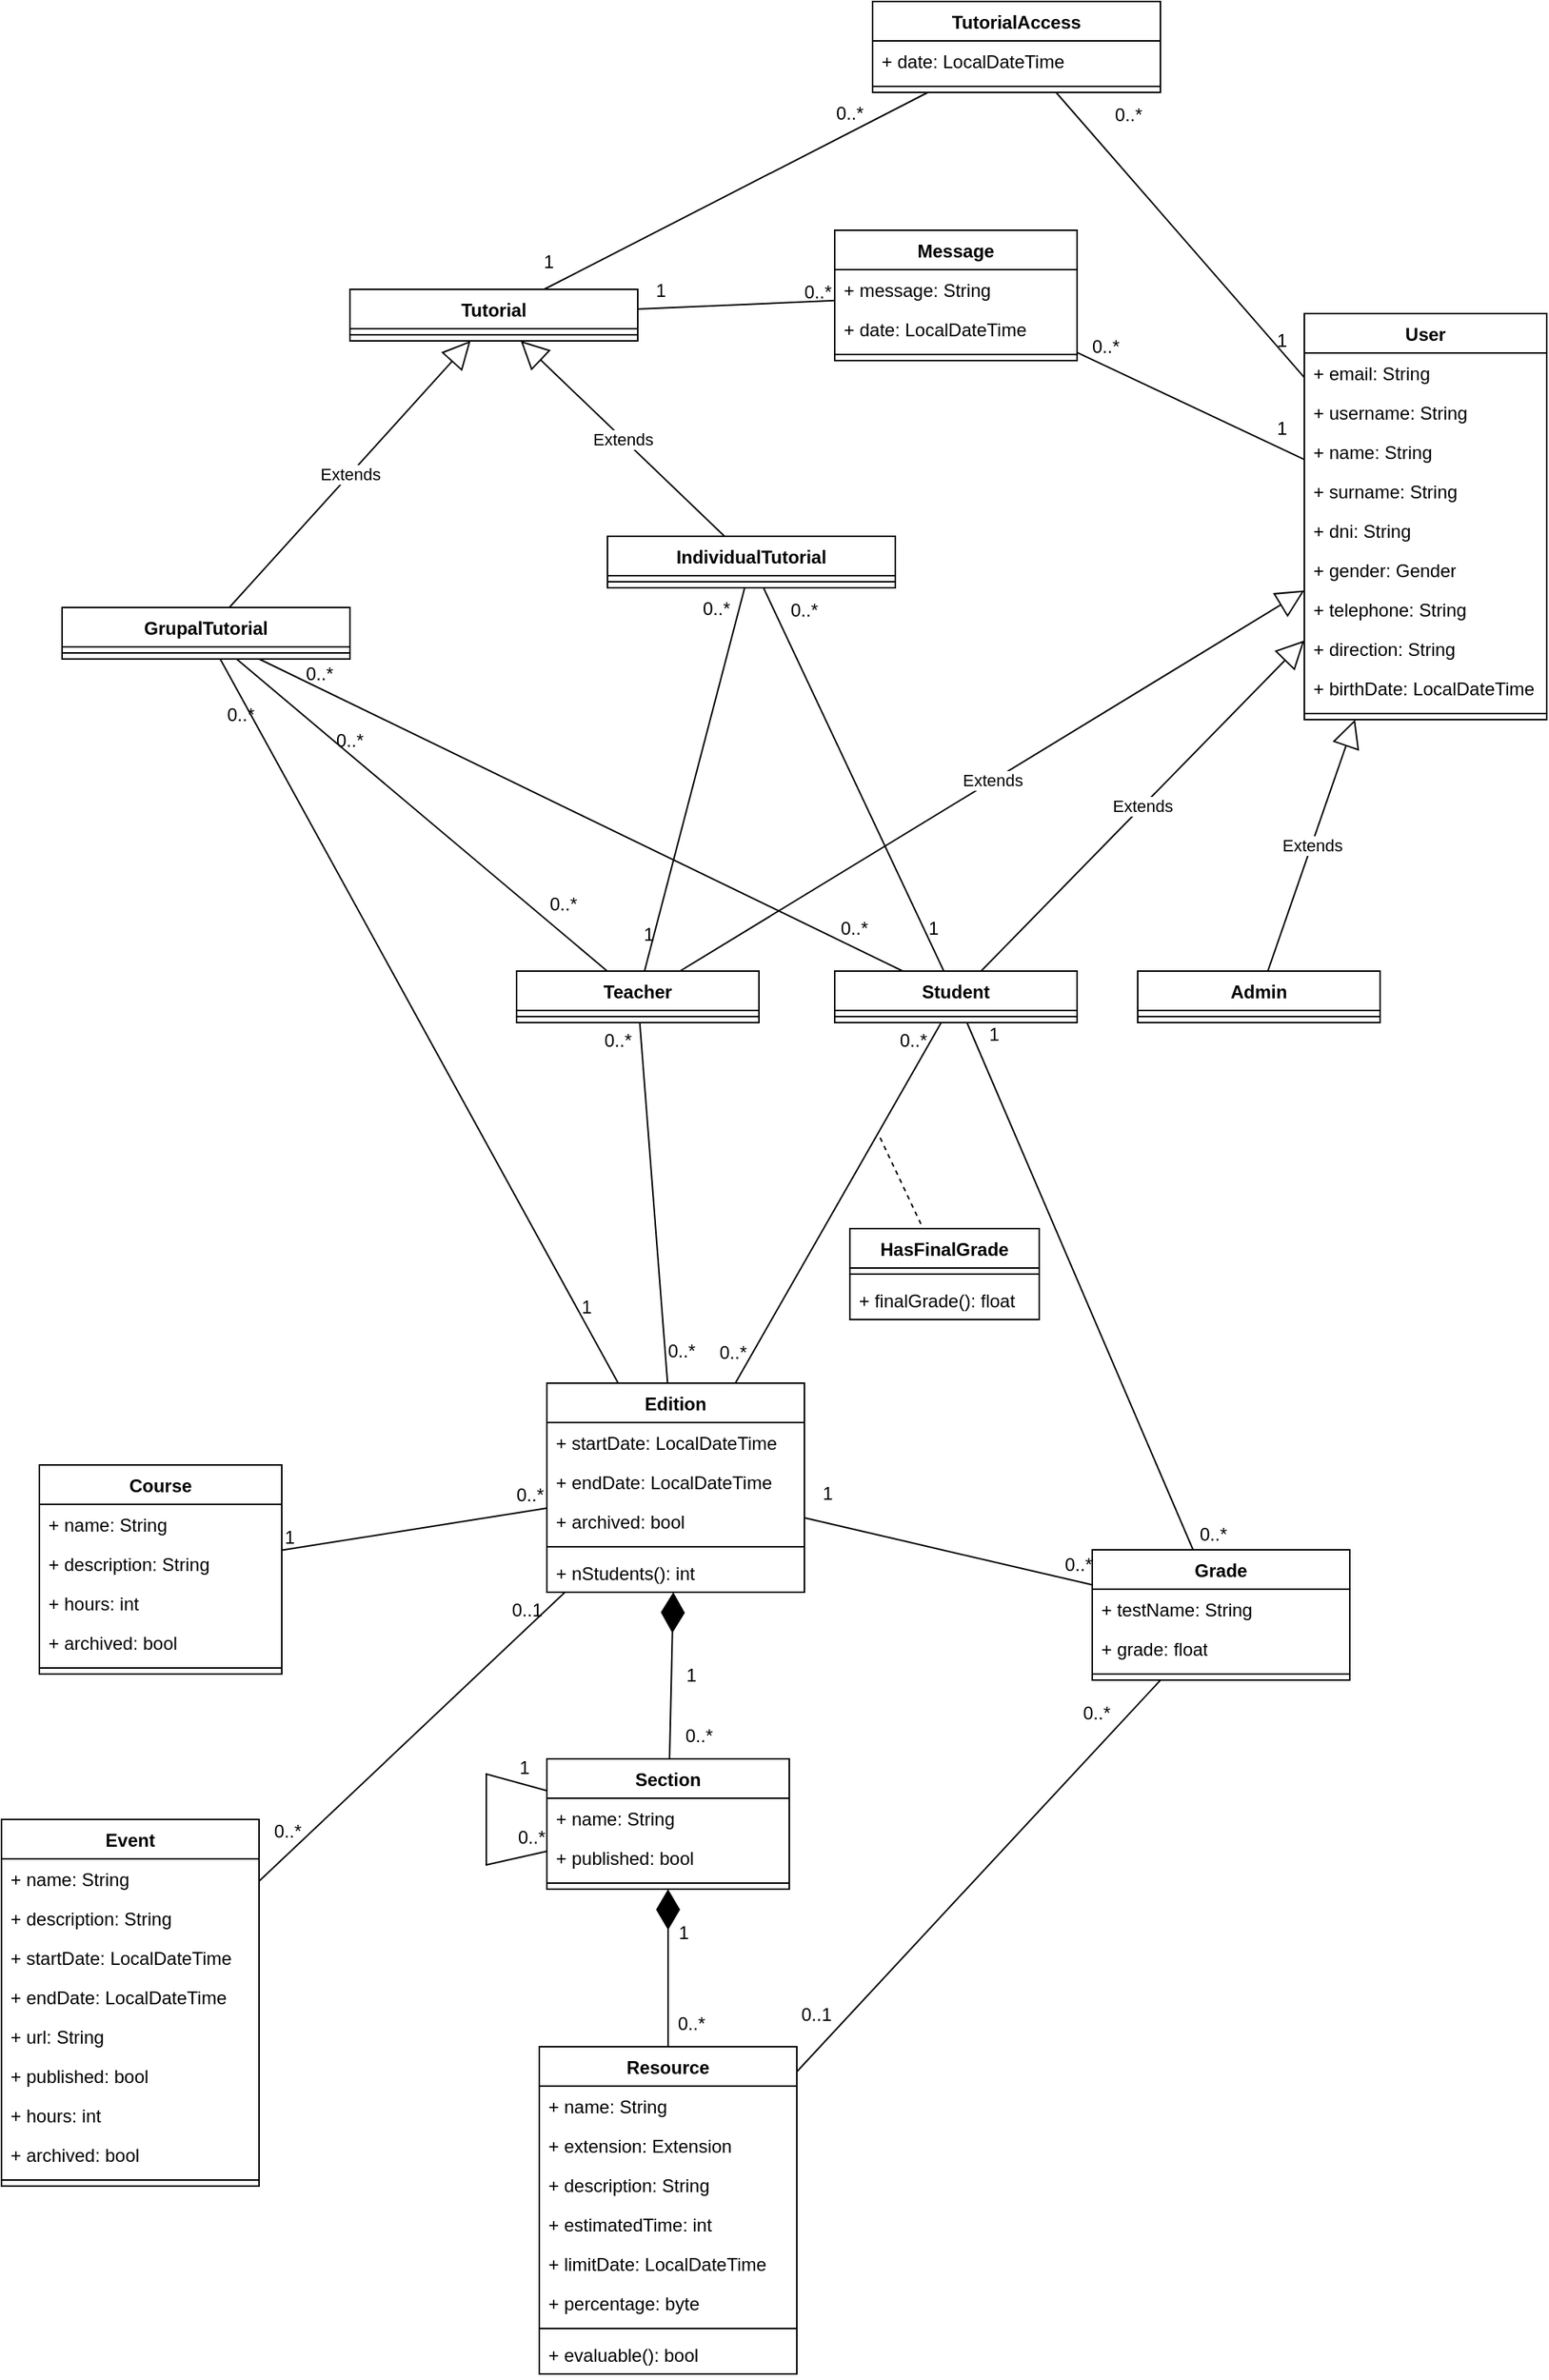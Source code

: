 <mxfile version="22.1.22" type="embed">
  <diagram name="Page-1" id="saGQkFF354tpIslPzNc2">
    <mxGraphModel dx="1318" dy="1937" grid="1" gridSize="10" guides="1" tooltips="1" connect="1" arrows="1" fold="1" page="1" pageScale="1" pageWidth="850" pageHeight="1100" math="0" shadow="0">
      <root>
        <mxCell id="0" />
        <mxCell id="1" parent="0" />
        <mxCell id="ifuM4C0vmr6asOCNEHFr-5" value="Teacher" style="swimlane;fontStyle=1;align=center;verticalAlign=top;childLayout=stackLayout;horizontal=1;startSize=26;horizontalStack=0;resizeParent=1;resizeParentMax=0;resizeLast=0;collapsible=1;marginBottom=0;whiteSpace=wrap;html=1;" parent="1" vertex="1">
          <mxGeometry x="580" y="170" width="160" height="34" as="geometry" />
        </mxCell>
        <mxCell id="ifuM4C0vmr6asOCNEHFr-7" value="" style="line;strokeWidth=1;fillColor=none;align=left;verticalAlign=middle;spacingTop=-1;spacingLeft=3;spacingRight=3;rotatable=0;labelPosition=right;points=[];portConstraint=eastwest;strokeColor=inherit;" parent="ifuM4C0vmr6asOCNEHFr-5" vertex="1">
          <mxGeometry y="26" width="160" height="8" as="geometry" />
        </mxCell>
        <mxCell id="ifuM4C0vmr6asOCNEHFr-8" value="Student" style="swimlane;fontStyle=1;align=center;verticalAlign=top;childLayout=stackLayout;horizontal=1;startSize=26;horizontalStack=0;resizeParent=1;resizeParentMax=0;resizeLast=0;collapsible=1;marginBottom=0;whiteSpace=wrap;html=1;" parent="1" vertex="1">
          <mxGeometry x="790" y="170" width="160" height="34" as="geometry" />
        </mxCell>
        <mxCell id="ifuM4C0vmr6asOCNEHFr-10" value="" style="line;strokeWidth=1;fillColor=none;align=left;verticalAlign=middle;spacingTop=-1;spacingLeft=3;spacingRight=3;rotatable=0;labelPosition=right;points=[];portConstraint=eastwest;strokeColor=inherit;" parent="ifuM4C0vmr6asOCNEHFr-8" vertex="1">
          <mxGeometry y="26" width="160" height="8" as="geometry" />
        </mxCell>
        <mxCell id="ifuM4C0vmr6asOCNEHFr-11" value="Course" style="swimlane;fontStyle=1;align=center;verticalAlign=top;childLayout=stackLayout;horizontal=1;startSize=26;horizontalStack=0;resizeParent=1;resizeParentMax=0;resizeLast=0;collapsible=1;marginBottom=0;whiteSpace=wrap;html=1;" parent="1" vertex="1">
          <mxGeometry x="265" y="496" width="160" height="138" as="geometry" />
        </mxCell>
        <mxCell id="ifuM4C0vmr6asOCNEHFr-12" value="+ name: String" style="text;strokeColor=none;fillColor=none;align=left;verticalAlign=top;spacingLeft=4;spacingRight=4;overflow=hidden;rotatable=0;points=[[0,0.5],[1,0.5]];portConstraint=eastwest;whiteSpace=wrap;html=1;" parent="ifuM4C0vmr6asOCNEHFr-11" vertex="1">
          <mxGeometry y="26" width="160" height="26" as="geometry" />
        </mxCell>
        <mxCell id="ifuM4C0vmr6asOCNEHFr-15" value="+ description: String" style="text;strokeColor=none;fillColor=none;align=left;verticalAlign=top;spacingLeft=4;spacingRight=4;overflow=hidden;rotatable=0;points=[[0,0.5],[1,0.5]];portConstraint=eastwest;whiteSpace=wrap;html=1;" parent="ifuM4C0vmr6asOCNEHFr-11" vertex="1">
          <mxGeometry y="52" width="160" height="26" as="geometry" />
        </mxCell>
        <mxCell id="ifuM4C0vmr6asOCNEHFr-18" value="+ hours: int" style="text;strokeColor=none;fillColor=none;align=left;verticalAlign=top;spacingLeft=4;spacingRight=4;overflow=hidden;rotatable=0;points=[[0,0.5],[1,0.5]];portConstraint=eastwest;whiteSpace=wrap;html=1;" parent="ifuM4C0vmr6asOCNEHFr-11" vertex="1">
          <mxGeometry y="78" width="160" height="26" as="geometry" />
        </mxCell>
        <mxCell id="ifuM4C0vmr6asOCNEHFr-19" value="+ archived: bool" style="text;strokeColor=none;fillColor=none;align=left;verticalAlign=top;spacingLeft=4;spacingRight=4;overflow=hidden;rotatable=0;points=[[0,0.5],[1,0.5]];portConstraint=eastwest;whiteSpace=wrap;html=1;" parent="ifuM4C0vmr6asOCNEHFr-11" vertex="1">
          <mxGeometry y="104" width="160" height="26" as="geometry" />
        </mxCell>
        <mxCell id="ifuM4C0vmr6asOCNEHFr-13" value="" style="line;strokeWidth=1;fillColor=none;align=left;verticalAlign=middle;spacingTop=-1;spacingLeft=3;spacingRight=3;rotatable=0;labelPosition=right;points=[];portConstraint=eastwest;strokeColor=inherit;" parent="ifuM4C0vmr6asOCNEHFr-11" vertex="1">
          <mxGeometry y="130" width="160" height="8" as="geometry" />
        </mxCell>
        <mxCell id="ifuM4C0vmr6asOCNEHFr-20" value="Edition" style="swimlane;fontStyle=1;align=center;verticalAlign=top;childLayout=stackLayout;horizontal=1;startSize=26;horizontalStack=0;resizeParent=1;resizeParentMax=0;resizeLast=0;collapsible=1;marginBottom=0;whiteSpace=wrap;html=1;" parent="1" vertex="1">
          <mxGeometry x="600" y="442" width="170" height="138" as="geometry" />
        </mxCell>
        <mxCell id="ifuM4C0vmr6asOCNEHFr-27" value="+ startDate: LocalDateTime" style="text;strokeColor=none;fillColor=none;align=left;verticalAlign=top;spacingLeft=4;spacingRight=4;overflow=hidden;rotatable=0;points=[[0,0.5],[1,0.5]];portConstraint=eastwest;whiteSpace=wrap;html=1;" parent="ifuM4C0vmr6asOCNEHFr-20" vertex="1">
          <mxGeometry y="26" width="170" height="26" as="geometry" />
        </mxCell>
        <mxCell id="ifuM4C0vmr6asOCNEHFr-28" value="+ endDate: LocalDateTime" style="text;strokeColor=none;fillColor=none;align=left;verticalAlign=top;spacingLeft=4;spacingRight=4;overflow=hidden;rotatable=0;points=[[0,0.5],[1,0.5]];portConstraint=eastwest;whiteSpace=wrap;html=1;" parent="ifuM4C0vmr6asOCNEHFr-20" vertex="1">
          <mxGeometry y="52" width="170" height="26" as="geometry" />
        </mxCell>
        <mxCell id="0vS6mUzBxVpkuesRZRcV-9" value="+ archived: bool" style="text;strokeColor=none;fillColor=none;align=left;verticalAlign=top;spacingLeft=4;spacingRight=4;overflow=hidden;rotatable=0;points=[[0,0.5],[1,0.5]];portConstraint=eastwest;whiteSpace=wrap;html=1;" parent="ifuM4C0vmr6asOCNEHFr-20" vertex="1">
          <mxGeometry y="78" width="170" height="26" as="geometry" />
        </mxCell>
        <mxCell id="ifuM4C0vmr6asOCNEHFr-26" value="" style="line;strokeWidth=1;fillColor=none;align=left;verticalAlign=middle;spacingTop=-1;spacingLeft=3;spacingRight=3;rotatable=0;labelPosition=right;points=[];portConstraint=eastwest;strokeColor=inherit;" parent="ifuM4C0vmr6asOCNEHFr-20" vertex="1">
          <mxGeometry y="104" width="170" height="8" as="geometry" />
        </mxCell>
        <mxCell id="0vS6mUzBxVpkuesRZRcV-7" value="+ nStudents(): int" style="text;strokeColor=none;fillColor=none;align=left;verticalAlign=top;spacingLeft=4;spacingRight=4;overflow=hidden;rotatable=0;points=[[0,0.5],[1,0.5]];portConstraint=eastwest;whiteSpace=wrap;html=1;" parent="ifuM4C0vmr6asOCNEHFr-20" vertex="1">
          <mxGeometry y="112" width="170" height="26" as="geometry" />
        </mxCell>
        <mxCell id="m8KKU55s9j08dm2d7Ejh-23" value="" style="endArrow=none;html=1;rounded=0;" parent="1" source="ifuM4C0vmr6asOCNEHFr-5" target="ifuM4C0vmr6asOCNEHFr-20" edge="1">
          <mxGeometry relative="1" as="geometry">
            <mxPoint x="620" y="320" as="sourcePoint" />
            <mxPoint x="780" y="320" as="targetPoint" />
          </mxGeometry>
        </mxCell>
        <mxCell id="m8KKU55s9j08dm2d7Ejh-24" value="0..*" style="resizable=0;html=1;whiteSpace=wrap;align=left;verticalAlign=bottom;" parent="m8KKU55s9j08dm2d7Ejh-23" connectable="0" vertex="1">
          <mxGeometry x="-1" relative="1" as="geometry">
            <mxPoint x="-25" y="20" as="offset" />
          </mxGeometry>
        </mxCell>
        <mxCell id="m8KKU55s9j08dm2d7Ejh-25" value="0..*" style="resizable=0;html=1;whiteSpace=wrap;align=right;verticalAlign=bottom;" parent="m8KKU55s9j08dm2d7Ejh-23" connectable="0" vertex="1">
          <mxGeometry x="1" relative="1" as="geometry">
            <mxPoint x="20" y="-12" as="offset" />
          </mxGeometry>
        </mxCell>
        <mxCell id="ifuM4C0vmr6asOCNEHFr-44" value="" style="endArrow=none;html=1;rounded=0;" parent="1" source="ifuM4C0vmr6asOCNEHFr-20" target="ifuM4C0vmr6asOCNEHFr-8" edge="1">
          <mxGeometry relative="1" as="geometry">
            <mxPoint x="695" y="270" as="sourcePoint" />
            <mxPoint x="695" y="478" as="targetPoint" />
          </mxGeometry>
        </mxCell>
        <mxCell id="ifuM4C0vmr6asOCNEHFr-45" value="0..*" style="resizable=0;html=1;whiteSpace=wrap;align=left;verticalAlign=bottom;" parent="ifuM4C0vmr6asOCNEHFr-44" connectable="0" vertex="1">
          <mxGeometry x="-1" relative="1" as="geometry">
            <mxPoint x="-12" y="-12" as="offset" />
          </mxGeometry>
        </mxCell>
        <mxCell id="ifuM4C0vmr6asOCNEHFr-46" value="0..*" style="resizable=0;html=1;whiteSpace=wrap;align=right;verticalAlign=bottom;" parent="ifuM4C0vmr6asOCNEHFr-44" connectable="0" vertex="1">
          <mxGeometry x="1" relative="1" as="geometry">
            <mxPoint x="-8" y="20" as="offset" />
          </mxGeometry>
        </mxCell>
        <mxCell id="ifuM4C0vmr6asOCNEHFr-48" value="Section" style="swimlane;fontStyle=1;align=center;verticalAlign=top;childLayout=stackLayout;horizontal=1;startSize=26;horizontalStack=0;resizeParent=1;resizeParentMax=0;resizeLast=0;collapsible=1;marginBottom=0;whiteSpace=wrap;html=1;" parent="1" vertex="1">
          <mxGeometry x="600" y="690" width="160" height="86" as="geometry" />
        </mxCell>
        <mxCell id="ifuM4C0vmr6asOCNEHFr-49" value="+ name: String" style="text;strokeColor=none;fillColor=none;align=left;verticalAlign=top;spacingLeft=4;spacingRight=4;overflow=hidden;rotatable=0;points=[[0,0.5],[1,0.5]];portConstraint=eastwest;whiteSpace=wrap;html=1;" parent="ifuM4C0vmr6asOCNEHFr-48" vertex="1">
          <mxGeometry y="26" width="160" height="26" as="geometry" />
        </mxCell>
        <mxCell id="ifuM4C0vmr6asOCNEHFr-55" value="+ published: bool" style="text;strokeColor=none;fillColor=none;align=left;verticalAlign=top;spacingLeft=4;spacingRight=4;overflow=hidden;rotatable=0;points=[[0,0.5],[1,0.5]];portConstraint=eastwest;whiteSpace=wrap;html=1;" parent="ifuM4C0vmr6asOCNEHFr-48" vertex="1">
          <mxGeometry y="52" width="160" height="26" as="geometry" />
        </mxCell>
        <mxCell id="ifuM4C0vmr6asOCNEHFr-50" value="" style="line;strokeWidth=1;fillColor=none;align=left;verticalAlign=middle;spacingTop=-1;spacingLeft=3;spacingRight=3;rotatable=0;labelPosition=right;points=[];portConstraint=eastwest;strokeColor=inherit;" parent="ifuM4C0vmr6asOCNEHFr-48" vertex="1">
          <mxGeometry y="78" width="160" height="8" as="geometry" />
        </mxCell>
        <mxCell id="0vS6mUzBxVpkuesRZRcV-1" value="" style="endArrow=none;html=1;rounded=0;" parent="1" source="ifuM4C0vmr6asOCNEHFr-11" target="ifuM4C0vmr6asOCNEHFr-20" edge="1">
          <mxGeometry relative="1" as="geometry">
            <mxPoint x="130" y="510" as="sourcePoint" />
            <mxPoint x="290" y="510" as="targetPoint" />
          </mxGeometry>
        </mxCell>
        <mxCell id="0vS6mUzBxVpkuesRZRcV-2" value="1" style="resizable=0;html=1;whiteSpace=wrap;align=left;verticalAlign=bottom;" parent="0vS6mUzBxVpkuesRZRcV-1" connectable="0" vertex="1">
          <mxGeometry x="-1" relative="1" as="geometry" />
        </mxCell>
        <mxCell id="0vS6mUzBxVpkuesRZRcV-3" value="0..*" style="resizable=0;html=1;whiteSpace=wrap;align=right;verticalAlign=bottom;" parent="0vS6mUzBxVpkuesRZRcV-1" connectable="0" vertex="1">
          <mxGeometry x="1" relative="1" as="geometry" />
        </mxCell>
        <mxCell id="0vS6mUzBxVpkuesRZRcV-13" value="User" style="swimlane;fontStyle=1;align=center;verticalAlign=top;childLayout=stackLayout;horizontal=1;startSize=26;horizontalStack=0;resizeParent=1;resizeParentMax=0;resizeLast=0;collapsible=1;marginBottom=0;whiteSpace=wrap;html=1;" parent="1" vertex="1">
          <mxGeometry x="1100" y="-264" width="160" height="268" as="geometry" />
        </mxCell>
        <mxCell id="0vS6mUzBxVpkuesRZRcV-110" value="+ email: String" style="text;strokeColor=none;fillColor=none;align=left;verticalAlign=top;spacingLeft=4;spacingRight=4;overflow=hidden;rotatable=0;points=[[0,0.5],[1,0.5]];portConstraint=eastwest;whiteSpace=wrap;html=1;" parent="0vS6mUzBxVpkuesRZRcV-13" vertex="1">
          <mxGeometry y="26" width="160" height="26" as="geometry" />
        </mxCell>
        <mxCell id="0vS6mUzBxVpkuesRZRcV-111" value="+ username: String" style="text;strokeColor=none;fillColor=none;align=left;verticalAlign=top;spacingLeft=4;spacingRight=4;overflow=hidden;rotatable=0;points=[[0,0.5],[1,0.5]];portConstraint=eastwest;whiteSpace=wrap;html=1;" parent="0vS6mUzBxVpkuesRZRcV-13" vertex="1">
          <mxGeometry y="52" width="160" height="26" as="geometry" />
        </mxCell>
        <mxCell id="0vS6mUzBxVpkuesRZRcV-18" value="+ name: String" style="text;strokeColor=none;fillColor=none;align=left;verticalAlign=top;spacingLeft=4;spacingRight=4;overflow=hidden;rotatable=0;points=[[0,0.5],[1,0.5]];portConstraint=eastwest;whiteSpace=wrap;html=1;" parent="0vS6mUzBxVpkuesRZRcV-13" vertex="1">
          <mxGeometry y="78" width="160" height="26" as="geometry" />
        </mxCell>
        <mxCell id="0vS6mUzBxVpkuesRZRcV-19" value="+ surname: String" style="text;strokeColor=none;fillColor=none;align=left;verticalAlign=top;spacingLeft=4;spacingRight=4;overflow=hidden;rotatable=0;points=[[0,0.5],[1,0.5]];portConstraint=eastwest;whiteSpace=wrap;html=1;" parent="0vS6mUzBxVpkuesRZRcV-13" vertex="1">
          <mxGeometry y="104" width="160" height="26" as="geometry" />
        </mxCell>
        <mxCell id="0vS6mUzBxVpkuesRZRcV-112" value="+ dni: String" style="text;strokeColor=none;fillColor=none;align=left;verticalAlign=top;spacingLeft=4;spacingRight=4;overflow=hidden;rotatable=0;points=[[0,0.5],[1,0.5]];portConstraint=eastwest;whiteSpace=wrap;html=1;" parent="0vS6mUzBxVpkuesRZRcV-13" vertex="1">
          <mxGeometry y="130" width="160" height="26" as="geometry" />
        </mxCell>
        <mxCell id="0vS6mUzBxVpkuesRZRcV-113" value="+ gender: Gender" style="text;strokeColor=none;fillColor=none;align=left;verticalAlign=top;spacingLeft=4;spacingRight=4;overflow=hidden;rotatable=0;points=[[0,0.5],[1,0.5]];portConstraint=eastwest;whiteSpace=wrap;html=1;" parent="0vS6mUzBxVpkuesRZRcV-13" vertex="1">
          <mxGeometry y="156" width="160" height="26" as="geometry" />
        </mxCell>
        <mxCell id="QaCVMLALTELmKfRH9sUe-1" value="+ telephone: String" style="text;strokeColor=none;fillColor=none;align=left;verticalAlign=top;spacingLeft=4;spacingRight=4;overflow=hidden;rotatable=0;points=[[0,0.5],[1,0.5]];portConstraint=eastwest;whiteSpace=wrap;html=1;" parent="0vS6mUzBxVpkuesRZRcV-13" vertex="1">
          <mxGeometry y="182" width="160" height="26" as="geometry" />
        </mxCell>
        <mxCell id="QaCVMLALTELmKfRH9sUe-2" value="+ direction: String" style="text;strokeColor=none;fillColor=none;align=left;verticalAlign=top;spacingLeft=4;spacingRight=4;overflow=hidden;rotatable=0;points=[[0,0.5],[1,0.5]];portConstraint=eastwest;whiteSpace=wrap;html=1;" parent="0vS6mUzBxVpkuesRZRcV-13" vertex="1">
          <mxGeometry y="208" width="160" height="26" as="geometry" />
        </mxCell>
        <mxCell id="QaCVMLALTELmKfRH9sUe-3" value="+ birthDate: LocalDateTime" style="text;strokeColor=none;fillColor=none;align=left;verticalAlign=top;spacingLeft=4;spacingRight=4;overflow=hidden;rotatable=0;points=[[0,0.5],[1,0.5]];portConstraint=eastwest;whiteSpace=wrap;html=1;" parent="0vS6mUzBxVpkuesRZRcV-13" vertex="1">
          <mxGeometry y="234" width="160" height="26" as="geometry" />
        </mxCell>
        <mxCell id="0vS6mUzBxVpkuesRZRcV-17" value="" style="line;strokeWidth=1;fillColor=none;align=left;verticalAlign=middle;spacingTop=-1;spacingLeft=3;spacingRight=3;rotatable=0;labelPosition=right;points=[];portConstraint=eastwest;strokeColor=inherit;" parent="0vS6mUzBxVpkuesRZRcV-13" vertex="1">
          <mxGeometry y="260" width="160" height="8" as="geometry" />
        </mxCell>
        <mxCell id="0vS6mUzBxVpkuesRZRcV-20" value="Extends" style="endArrow=block;endSize=16;endFill=0;html=1;rounded=0;" parent="1" source="ifuM4C0vmr6asOCNEHFr-5" target="0vS6mUzBxVpkuesRZRcV-13" edge="1">
          <mxGeometry width="160" relative="1" as="geometry">
            <mxPoint x="600" y="120" as="sourcePoint" />
            <mxPoint x="760" y="120" as="targetPoint" />
          </mxGeometry>
        </mxCell>
        <mxCell id="0vS6mUzBxVpkuesRZRcV-21" value="Extends" style="endArrow=block;endSize=16;endFill=0;html=1;rounded=0;" parent="1" source="ifuM4C0vmr6asOCNEHFr-8" target="0vS6mUzBxVpkuesRZRcV-13" edge="1">
          <mxGeometry x="-0.001" width="160" relative="1" as="geometry">
            <mxPoint x="728" y="178" as="sourcePoint" />
            <mxPoint x="765" y="116" as="targetPoint" />
            <mxPoint as="offset" />
          </mxGeometry>
        </mxCell>
        <mxCell id="0vS6mUzBxVpkuesRZRcV-22" value="Resource" style="swimlane;fontStyle=1;align=center;verticalAlign=top;childLayout=stackLayout;horizontal=1;startSize=26;horizontalStack=0;resizeParent=1;resizeParentMax=0;resizeLast=0;collapsible=1;marginBottom=0;whiteSpace=wrap;html=1;" parent="1" vertex="1">
          <mxGeometry x="595" y="880" width="170" height="216" as="geometry" />
        </mxCell>
        <mxCell id="m8KKU55s9j08dm2d7Ejh-45" value="+ name: String" style="text;strokeColor=none;fillColor=none;align=left;verticalAlign=top;spacingLeft=4;spacingRight=4;overflow=hidden;rotatable=0;points=[[0,0.5],[1,0.5]];portConstraint=eastwest;whiteSpace=wrap;html=1;" parent="0vS6mUzBxVpkuesRZRcV-22" vertex="1">
          <mxGeometry y="26" width="170" height="26" as="geometry" />
        </mxCell>
        <mxCell id="0vS6mUzBxVpkuesRZRcV-39" value="+ extension: Extension" style="text;strokeColor=none;fillColor=none;align=left;verticalAlign=top;spacingLeft=4;spacingRight=4;overflow=hidden;rotatable=0;points=[[0,0.5],[1,0.5]];portConstraint=eastwest;whiteSpace=wrap;html=1;" parent="0vS6mUzBxVpkuesRZRcV-22" vertex="1">
          <mxGeometry y="52" width="170" height="26" as="geometry" />
        </mxCell>
        <mxCell id="m8KKU55s9j08dm2d7Ejh-46" value="+ description: String" style="text;strokeColor=none;fillColor=none;align=left;verticalAlign=top;spacingLeft=4;spacingRight=4;overflow=hidden;rotatable=0;points=[[0,0.5],[1,0.5]];portConstraint=eastwest;whiteSpace=wrap;html=1;" parent="0vS6mUzBxVpkuesRZRcV-22" vertex="1">
          <mxGeometry y="78" width="170" height="26" as="geometry" />
        </mxCell>
        <mxCell id="m8KKU55s9j08dm2d7Ejh-49" value="+ estimatedTime: int" style="text;strokeColor=none;fillColor=none;align=left;verticalAlign=top;spacingLeft=4;spacingRight=4;overflow=hidden;rotatable=0;points=[[0,0.5],[1,0.5]];portConstraint=eastwest;whiteSpace=wrap;html=1;" parent="0vS6mUzBxVpkuesRZRcV-22" vertex="1">
          <mxGeometry y="104" width="170" height="26" as="geometry" />
        </mxCell>
        <mxCell id="m8KKU55s9j08dm2d7Ejh-50" value="+ limitDate: LocalDateTime" style="text;strokeColor=none;fillColor=none;align=left;verticalAlign=top;spacingLeft=4;spacingRight=4;overflow=hidden;rotatable=0;points=[[0,0.5],[1,0.5]];portConstraint=eastwest;whiteSpace=wrap;html=1;" parent="0vS6mUzBxVpkuesRZRcV-22" vertex="1">
          <mxGeometry y="130" width="170" height="26" as="geometry" />
        </mxCell>
        <mxCell id="5UJ9u7RPF-xV1v8ptYlq-63" value="+ percentage: byte" style="text;strokeColor=none;fillColor=none;align=left;verticalAlign=top;spacingLeft=4;spacingRight=4;overflow=hidden;rotatable=0;points=[[0,0.5],[1,0.5]];portConstraint=eastwest;whiteSpace=wrap;html=1;" parent="0vS6mUzBxVpkuesRZRcV-22" vertex="1">
          <mxGeometry y="156" width="170" height="26" as="geometry" />
        </mxCell>
        <mxCell id="0vS6mUzBxVpkuesRZRcV-27" value="" style="line;strokeWidth=1;fillColor=none;align=left;verticalAlign=middle;spacingTop=-1;spacingLeft=3;spacingRight=3;rotatable=0;labelPosition=right;points=[];portConstraint=eastwest;strokeColor=inherit;" parent="0vS6mUzBxVpkuesRZRcV-22" vertex="1">
          <mxGeometry y="182" width="170" height="8" as="geometry" />
        </mxCell>
        <mxCell id="5UJ9u7RPF-xV1v8ptYlq-103" value="+ evaluable(): bool" style="text;strokeColor=none;fillColor=none;align=left;verticalAlign=top;spacingLeft=4;spacingRight=4;overflow=hidden;rotatable=0;points=[[0,0.5],[1,0.5]];portConstraint=eastwest;whiteSpace=wrap;html=1;" parent="0vS6mUzBxVpkuesRZRcV-22" vertex="1">
          <mxGeometry y="190" width="170" height="26" as="geometry" />
        </mxCell>
        <mxCell id="0vS6mUzBxVpkuesRZRcV-29" value="" style="endArrow=diamondThin;endFill=1;endSize=24;html=1;rounded=0;" parent="1" source="ifuM4C0vmr6asOCNEHFr-48" target="ifuM4C0vmr6asOCNEHFr-20" edge="1">
          <mxGeometry width="160" relative="1" as="geometry">
            <mxPoint x="920" y="534" as="sourcePoint" />
            <mxPoint x="683" y="606" as="targetPoint" />
          </mxGeometry>
        </mxCell>
        <mxCell id="0vS6mUzBxVpkuesRZRcV-30" value="1" style="text;html=1;align=center;verticalAlign=middle;resizable=0;points=[];autosize=1;strokeColor=none;fillColor=none;" parent="1" vertex="1">
          <mxGeometry x="680" y="620" width="30" height="30" as="geometry" />
        </mxCell>
        <mxCell id="0vS6mUzBxVpkuesRZRcV-31" value="0..*" style="text;html=1;align=center;verticalAlign=middle;resizable=0;points=[];autosize=1;strokeColor=none;fillColor=none;" parent="1" vertex="1">
          <mxGeometry x="680" y="660" width="40" height="30" as="geometry" />
        </mxCell>
        <mxCell id="0vS6mUzBxVpkuesRZRcV-32" value="" style="endArrow=diamondThin;endFill=1;endSize=24;html=1;rounded=0;" parent="1" source="0vS6mUzBxVpkuesRZRcV-22" target="ifuM4C0vmr6asOCNEHFr-48" edge="1">
          <mxGeometry width="160" relative="1" as="geometry">
            <mxPoint x="691" y="694" as="sourcePoint" />
            <mxPoint x="693" y="616" as="targetPoint" />
          </mxGeometry>
        </mxCell>
        <mxCell id="0vS6mUzBxVpkuesRZRcV-33" value="0..*" style="text;html=1;align=center;verticalAlign=middle;resizable=0;points=[];autosize=1;strokeColor=none;fillColor=none;" parent="1" vertex="1">
          <mxGeometry x="675" y="850" width="40" height="30" as="geometry" />
        </mxCell>
        <mxCell id="0vS6mUzBxVpkuesRZRcV-34" value="1" style="text;html=1;align=center;verticalAlign=middle;resizable=0;points=[];autosize=1;strokeColor=none;fillColor=none;" parent="1" vertex="1">
          <mxGeometry x="675" y="790" width="30" height="30" as="geometry" />
        </mxCell>
        <mxCell id="0vS6mUzBxVpkuesRZRcV-36" value="" style="endArrow=none;html=1;rounded=0;" parent="1" source="ifuM4C0vmr6asOCNEHFr-48" target="ifuM4C0vmr6asOCNEHFr-48" edge="1">
          <mxGeometry relative="1" as="geometry">
            <mxPoint x="480" y="710" as="sourcePoint" />
            <mxPoint x="550" y="790" as="targetPoint" />
            <Array as="points">
              <mxPoint x="560" y="700" />
              <mxPoint x="560" y="760" />
            </Array>
          </mxGeometry>
        </mxCell>
        <mxCell id="0vS6mUzBxVpkuesRZRcV-37" value="1" style="resizable=0;html=1;whiteSpace=wrap;align=left;verticalAlign=bottom;" parent="0vS6mUzBxVpkuesRZRcV-36" connectable="0" vertex="1">
          <mxGeometry x="-1" relative="1" as="geometry">
            <mxPoint x="-20" y="-7" as="offset" />
          </mxGeometry>
        </mxCell>
        <mxCell id="0vS6mUzBxVpkuesRZRcV-38" value="0..*" style="resizable=0;html=1;whiteSpace=wrap;align=right;verticalAlign=bottom;" parent="0vS6mUzBxVpkuesRZRcV-36" connectable="0" vertex="1">
          <mxGeometry x="1" relative="1" as="geometry" />
        </mxCell>
        <mxCell id="0vS6mUzBxVpkuesRZRcV-93" value="Event" style="swimlane;fontStyle=1;align=center;verticalAlign=top;childLayout=stackLayout;horizontal=1;startSize=26;horizontalStack=0;resizeParent=1;resizeParentMax=0;resizeLast=0;collapsible=1;marginBottom=0;whiteSpace=wrap;html=1;" parent="1" vertex="1">
          <mxGeometry x="240" y="730" width="170" height="242" as="geometry" />
        </mxCell>
        <mxCell id="0vS6mUzBxVpkuesRZRcV-94" value="+ name: String" style="text;strokeColor=none;fillColor=none;align=left;verticalAlign=top;spacingLeft=4;spacingRight=4;overflow=hidden;rotatable=0;points=[[0,0.5],[1,0.5]];portConstraint=eastwest;whiteSpace=wrap;html=1;" parent="0vS6mUzBxVpkuesRZRcV-93" vertex="1">
          <mxGeometry y="26" width="170" height="26" as="geometry" />
        </mxCell>
        <mxCell id="0vS6mUzBxVpkuesRZRcV-95" value="+ description: String" style="text;strokeColor=none;fillColor=none;align=left;verticalAlign=top;spacingLeft=4;spacingRight=4;overflow=hidden;rotatable=0;points=[[0,0.5],[1,0.5]];portConstraint=eastwest;whiteSpace=wrap;html=1;" parent="0vS6mUzBxVpkuesRZRcV-93" vertex="1">
          <mxGeometry y="52" width="170" height="26" as="geometry" />
        </mxCell>
        <mxCell id="0vS6mUzBxVpkuesRZRcV-100" value="+ startDate: LocalDateTime" style="text;strokeColor=none;fillColor=none;align=left;verticalAlign=top;spacingLeft=4;spacingRight=4;overflow=hidden;rotatable=0;points=[[0,0.5],[1,0.5]];portConstraint=eastwest;whiteSpace=wrap;html=1;" parent="0vS6mUzBxVpkuesRZRcV-93" vertex="1">
          <mxGeometry y="78" width="170" height="26" as="geometry" />
        </mxCell>
        <mxCell id="0vS6mUzBxVpkuesRZRcV-101" value="+ endDate: LocalDateTime" style="text;strokeColor=none;fillColor=none;align=left;verticalAlign=top;spacingLeft=4;spacingRight=4;overflow=hidden;rotatable=0;points=[[0,0.5],[1,0.5]];portConstraint=eastwest;whiteSpace=wrap;html=1;" parent="0vS6mUzBxVpkuesRZRcV-93" vertex="1">
          <mxGeometry y="104" width="170" height="26" as="geometry" />
        </mxCell>
        <mxCell id="0vS6mUzBxVpkuesRZRcV-102" value="+ url: String" style="text;strokeColor=none;fillColor=none;align=left;verticalAlign=top;spacingLeft=4;spacingRight=4;overflow=hidden;rotatable=0;points=[[0,0.5],[1,0.5]];portConstraint=eastwest;whiteSpace=wrap;html=1;" parent="0vS6mUzBxVpkuesRZRcV-93" vertex="1">
          <mxGeometry y="130" width="170" height="26" as="geometry" />
        </mxCell>
        <mxCell id="0vS6mUzBxVpkuesRZRcV-96" value="+ published: bool" style="text;strokeColor=none;fillColor=none;align=left;verticalAlign=top;spacingLeft=4;spacingRight=4;overflow=hidden;rotatable=0;points=[[0,0.5],[1,0.5]];portConstraint=eastwest;whiteSpace=wrap;html=1;" parent="0vS6mUzBxVpkuesRZRcV-93" vertex="1">
          <mxGeometry y="156" width="170" height="26" as="geometry" />
        </mxCell>
        <mxCell id="0vS6mUzBxVpkuesRZRcV-97" value="+ hours: int" style="text;strokeColor=none;fillColor=none;align=left;verticalAlign=top;spacingLeft=4;spacingRight=4;overflow=hidden;rotatable=0;points=[[0,0.5],[1,0.5]];portConstraint=eastwest;whiteSpace=wrap;html=1;" parent="0vS6mUzBxVpkuesRZRcV-93" vertex="1">
          <mxGeometry y="182" width="170" height="26" as="geometry" />
        </mxCell>
        <mxCell id="0vS6mUzBxVpkuesRZRcV-98" value="+ archived: bool" style="text;strokeColor=none;fillColor=none;align=left;verticalAlign=top;spacingLeft=4;spacingRight=4;overflow=hidden;rotatable=0;points=[[0,0.5],[1,0.5]];portConstraint=eastwest;whiteSpace=wrap;html=1;" parent="0vS6mUzBxVpkuesRZRcV-93" vertex="1">
          <mxGeometry y="208" width="170" height="26" as="geometry" />
        </mxCell>
        <mxCell id="0vS6mUzBxVpkuesRZRcV-99" value="" style="line;strokeWidth=1;fillColor=none;align=left;verticalAlign=middle;spacingTop=-1;spacingLeft=3;spacingRight=3;rotatable=0;labelPosition=right;points=[];portConstraint=eastwest;strokeColor=inherit;" parent="0vS6mUzBxVpkuesRZRcV-93" vertex="1">
          <mxGeometry y="234" width="170" height="8" as="geometry" />
        </mxCell>
        <mxCell id="0vS6mUzBxVpkuesRZRcV-104" value="" style="endArrow=none;html=1;rounded=0;" parent="1" source="ifuM4C0vmr6asOCNEHFr-20" target="0vS6mUzBxVpkuesRZRcV-93" edge="1">
          <mxGeometry relative="1" as="geometry">
            <mxPoint x="616" y="452" as="sourcePoint" />
            <mxPoint x="399" y="227" as="targetPoint" />
          </mxGeometry>
        </mxCell>
        <mxCell id="0vS6mUzBxVpkuesRZRcV-105" value="0..1" style="resizable=0;html=1;whiteSpace=wrap;align=left;verticalAlign=bottom;" parent="0vS6mUzBxVpkuesRZRcV-104" connectable="0" vertex="1">
          <mxGeometry x="-1" relative="1" as="geometry">
            <mxPoint x="-37" y="20" as="offset" />
          </mxGeometry>
        </mxCell>
        <mxCell id="0vS6mUzBxVpkuesRZRcV-106" value="0..*" style="resizable=0;html=1;whiteSpace=wrap;align=right;verticalAlign=bottom;" parent="0vS6mUzBxVpkuesRZRcV-104" connectable="0" vertex="1">
          <mxGeometry x="1" relative="1" as="geometry">
            <mxPoint x="30" y="-24" as="offset" />
          </mxGeometry>
        </mxCell>
        <mxCell id="QaCVMLALTELmKfRH9sUe-5" value="Admin" style="swimlane;fontStyle=1;align=center;verticalAlign=top;childLayout=stackLayout;horizontal=1;startSize=26;horizontalStack=0;resizeParent=1;resizeParentMax=0;resizeLast=0;collapsible=1;marginBottom=0;whiteSpace=wrap;html=1;" parent="1" vertex="1">
          <mxGeometry x="990" y="170" width="160" height="34" as="geometry" />
        </mxCell>
        <mxCell id="QaCVMLALTELmKfRH9sUe-6" value="" style="line;strokeWidth=1;fillColor=none;align=left;verticalAlign=middle;spacingTop=-1;spacingLeft=3;spacingRight=3;rotatable=0;labelPosition=right;points=[];portConstraint=eastwest;strokeColor=inherit;" parent="QaCVMLALTELmKfRH9sUe-5" vertex="1">
          <mxGeometry y="26" width="160" height="8" as="geometry" />
        </mxCell>
        <mxCell id="QaCVMLALTELmKfRH9sUe-7" value="Extends" style="endArrow=block;endSize=16;endFill=0;html=1;rounded=0;" parent="1" source="QaCVMLALTELmKfRH9sUe-5" target="0vS6mUzBxVpkuesRZRcV-13" edge="1">
          <mxGeometry x="-0.004" width="160" relative="1" as="geometry">
            <mxPoint x="874" y="180" as="sourcePoint" />
            <mxPoint x="834" y="74" as="targetPoint" />
            <mxPoint as="offset" />
          </mxGeometry>
        </mxCell>
        <mxCell id="QaCVMLALTELmKfRH9sUe-8" value="IndividualTutorial" style="swimlane;fontStyle=1;align=center;verticalAlign=top;childLayout=stackLayout;horizontal=1;startSize=26;horizontalStack=0;resizeParent=1;resizeParentMax=0;resizeLast=0;collapsible=1;marginBottom=0;whiteSpace=wrap;html=1;" parent="1" vertex="1">
          <mxGeometry x="640" y="-117" width="190" height="34" as="geometry" />
        </mxCell>
        <mxCell id="QaCVMLALTELmKfRH9sUe-9" value="" style="line;strokeWidth=1;fillColor=none;align=left;verticalAlign=middle;spacingTop=-1;spacingLeft=3;spacingRight=3;rotatable=0;labelPosition=right;points=[];portConstraint=eastwest;strokeColor=inherit;" parent="QaCVMLALTELmKfRH9sUe-8" vertex="1">
          <mxGeometry y="26" width="190" height="8" as="geometry" />
        </mxCell>
        <mxCell id="QaCVMLALTELmKfRH9sUe-10" value="" style="endArrow=none;html=1;rounded=0;" parent="1" source="ifuM4C0vmr6asOCNEHFr-5" target="QaCVMLALTELmKfRH9sUe-8" edge="1">
          <mxGeometry relative="1" as="geometry">
            <mxPoint x="650" y="-30" as="sourcePoint" />
            <mxPoint x="400" y="-80" as="targetPoint" />
          </mxGeometry>
        </mxCell>
        <mxCell id="QaCVMLALTELmKfRH9sUe-11" value="1" style="resizable=0;html=1;whiteSpace=wrap;align=left;verticalAlign=bottom;" parent="QaCVMLALTELmKfRH9sUe-10" connectable="0" vertex="1">
          <mxGeometry x="-1" relative="1" as="geometry">
            <mxPoint x="-2" y="-16" as="offset" />
          </mxGeometry>
        </mxCell>
        <mxCell id="QaCVMLALTELmKfRH9sUe-12" value="0..*" style="resizable=0;html=1;whiteSpace=wrap;align=right;verticalAlign=bottom;" parent="QaCVMLALTELmKfRH9sUe-10" connectable="0" vertex="1">
          <mxGeometry x="1" relative="1" as="geometry">
            <mxPoint x="-8" y="23" as="offset" />
          </mxGeometry>
        </mxCell>
        <mxCell id="QaCVMLALTELmKfRH9sUe-13" value="Message" style="swimlane;fontStyle=1;align=center;verticalAlign=top;childLayout=stackLayout;horizontal=1;startSize=26;horizontalStack=0;resizeParent=1;resizeParentMax=0;resizeLast=0;collapsible=1;marginBottom=0;whiteSpace=wrap;html=1;" parent="1" vertex="1">
          <mxGeometry x="790" y="-319" width="160" height="86" as="geometry" />
        </mxCell>
        <mxCell id="QaCVMLALTELmKfRH9sUe-28" value="+ message: String" style="text;strokeColor=none;fillColor=none;align=left;verticalAlign=top;spacingLeft=4;spacingRight=4;overflow=hidden;rotatable=0;points=[[0,0.5],[1,0.5]];portConstraint=eastwest;whiteSpace=wrap;html=1;" parent="QaCVMLALTELmKfRH9sUe-13" vertex="1">
          <mxGeometry y="26" width="160" height="26" as="geometry" />
        </mxCell>
        <mxCell id="QaCVMLALTELmKfRH9sUe-29" value="+ date: LocalDateTime" style="text;strokeColor=none;fillColor=none;align=left;verticalAlign=top;spacingLeft=4;spacingRight=4;overflow=hidden;rotatable=0;points=[[0,0.5],[1,0.5]];portConstraint=eastwest;whiteSpace=wrap;html=1;" parent="QaCVMLALTELmKfRH9sUe-13" vertex="1">
          <mxGeometry y="52" width="160" height="26" as="geometry" />
        </mxCell>
        <mxCell id="QaCVMLALTELmKfRH9sUe-14" value="" style="line;strokeWidth=1;fillColor=none;align=left;verticalAlign=middle;spacingTop=-1;spacingLeft=3;spacingRight=3;rotatable=0;labelPosition=right;points=[];portConstraint=eastwest;strokeColor=inherit;" parent="QaCVMLALTELmKfRH9sUe-13" vertex="1">
          <mxGeometry y="78" width="160" height="8" as="geometry" />
        </mxCell>
        <mxCell id="QaCVMLALTELmKfRH9sUe-38" value="" style="endArrow=none;html=1;rounded=0;" parent="1" source="ifuM4C0vmr6asOCNEHFr-8" target="QaCVMLALTELmKfRH9sUe-8" edge="1">
          <mxGeometry relative="1" as="geometry">
            <mxPoint x="627" y="176" as="sourcePoint" />
            <mxPoint x="467" y="-144" as="targetPoint" />
          </mxGeometry>
        </mxCell>
        <mxCell id="QaCVMLALTELmKfRH9sUe-39" value="1" style="resizable=0;html=1;whiteSpace=wrap;align=left;verticalAlign=bottom;" parent="QaCVMLALTELmKfRH9sUe-38" connectable="0" vertex="1">
          <mxGeometry x="-1" relative="1" as="geometry">
            <mxPoint x="-12" y="-20" as="offset" />
          </mxGeometry>
        </mxCell>
        <mxCell id="QaCVMLALTELmKfRH9sUe-40" value="0..*" style="resizable=0;html=1;whiteSpace=wrap;align=right;verticalAlign=bottom;" parent="QaCVMLALTELmKfRH9sUe-38" connectable="0" vertex="1">
          <mxGeometry x="1" relative="1" as="geometry">
            <mxPoint x="37" y="23" as="offset" />
          </mxGeometry>
        </mxCell>
        <mxCell id="QaCVMLALTELmKfRH9sUe-42" value="GrupalTutorial" style="swimlane;fontStyle=1;align=center;verticalAlign=top;childLayout=stackLayout;horizontal=1;startSize=26;horizontalStack=0;resizeParent=1;resizeParentMax=0;resizeLast=0;collapsible=1;marginBottom=0;whiteSpace=wrap;html=1;" parent="1" vertex="1">
          <mxGeometry x="280" y="-70" width="190" height="34" as="geometry" />
        </mxCell>
        <mxCell id="QaCVMLALTELmKfRH9sUe-44" value="" style="line;strokeWidth=1;fillColor=none;align=left;verticalAlign=middle;spacingTop=-1;spacingLeft=3;spacingRight=3;rotatable=0;labelPosition=right;points=[];portConstraint=eastwest;strokeColor=inherit;" parent="QaCVMLALTELmKfRH9sUe-42" vertex="1">
          <mxGeometry y="26" width="190" height="8" as="geometry" />
        </mxCell>
        <mxCell id="QaCVMLALTELmKfRH9sUe-61" value="" style="endArrow=none;html=1;rounded=0;" parent="1" source="ifuM4C0vmr6asOCNEHFr-8" target="QaCVMLALTELmKfRH9sUe-42" edge="1">
          <mxGeometry relative="1" as="geometry">
            <mxPoint x="862" y="180" as="sourcePoint" />
            <mxPoint x="600" y="-68" as="targetPoint" />
          </mxGeometry>
        </mxCell>
        <mxCell id="QaCVMLALTELmKfRH9sUe-62" value="0..*" style="resizable=0;html=1;whiteSpace=wrap;align=left;verticalAlign=bottom;" parent="QaCVMLALTELmKfRH9sUe-61" connectable="0" vertex="1">
          <mxGeometry x="-1" relative="1" as="geometry">
            <mxPoint x="-43" y="-20" as="offset" />
          </mxGeometry>
        </mxCell>
        <mxCell id="QaCVMLALTELmKfRH9sUe-63" value="0..*" style="resizable=0;html=1;whiteSpace=wrap;align=right;verticalAlign=bottom;" parent="QaCVMLALTELmKfRH9sUe-61" connectable="0" vertex="1">
          <mxGeometry x="1" relative="1" as="geometry">
            <mxPoint x="50" y="18" as="offset" />
          </mxGeometry>
        </mxCell>
        <mxCell id="QaCVMLALTELmKfRH9sUe-64" value="" style="endArrow=none;html=1;rounded=0;" parent="1" source="ifuM4C0vmr6asOCNEHFr-5" target="QaCVMLALTELmKfRH9sUe-42" edge="1">
          <mxGeometry relative="1" as="geometry">
            <mxPoint x="848" y="180" as="sourcePoint" />
            <mxPoint x="385" y="-68" as="targetPoint" />
          </mxGeometry>
        </mxCell>
        <mxCell id="QaCVMLALTELmKfRH9sUe-65" value="0..*" style="resizable=0;html=1;whiteSpace=wrap;align=left;verticalAlign=bottom;" parent="QaCVMLALTELmKfRH9sUe-64" connectable="0" vertex="1">
          <mxGeometry x="-1" relative="1" as="geometry">
            <mxPoint x="-40" y="-36" as="offset" />
          </mxGeometry>
        </mxCell>
        <mxCell id="QaCVMLALTELmKfRH9sUe-66" value="0..*" style="resizable=0;html=1;whiteSpace=wrap;align=right;verticalAlign=bottom;" parent="QaCVMLALTELmKfRH9sUe-64" connectable="0" vertex="1">
          <mxGeometry x="1" relative="1" as="geometry">
            <mxPoint x="13" y="46" as="offset" />
          </mxGeometry>
        </mxCell>
        <mxCell id="5UJ9u7RPF-xV1v8ptYlq-1" value="TutorialAccess" style="swimlane;fontStyle=1;align=center;verticalAlign=top;childLayout=stackLayout;horizontal=1;startSize=26;horizontalStack=0;resizeParent=1;resizeParentMax=0;resizeLast=0;collapsible=1;marginBottom=0;whiteSpace=wrap;html=1;" parent="1" vertex="1">
          <mxGeometry x="815" y="-470" width="190" height="60" as="geometry" />
        </mxCell>
        <mxCell id="5UJ9u7RPF-xV1v8ptYlq-13" value="+ date: LocalDateTime" style="text;strokeColor=none;fillColor=none;align=left;verticalAlign=top;spacingLeft=4;spacingRight=4;overflow=hidden;rotatable=0;points=[[0,0.5],[1,0.5]];portConstraint=eastwest;whiteSpace=wrap;html=1;" parent="5UJ9u7RPF-xV1v8ptYlq-1" vertex="1">
          <mxGeometry y="26" width="190" height="26" as="geometry" />
        </mxCell>
        <mxCell id="5UJ9u7RPF-xV1v8ptYlq-2" value="" style="line;strokeWidth=1;fillColor=none;align=left;verticalAlign=middle;spacingTop=-1;spacingLeft=3;spacingRight=3;rotatable=0;labelPosition=right;points=[];portConstraint=eastwest;strokeColor=inherit;" parent="5UJ9u7RPF-xV1v8ptYlq-1" vertex="1">
          <mxGeometry y="52" width="190" height="8" as="geometry" />
        </mxCell>
        <mxCell id="5UJ9u7RPF-xV1v8ptYlq-3" value="Tutorial" style="swimlane;fontStyle=1;align=center;verticalAlign=top;childLayout=stackLayout;horizontal=1;startSize=26;horizontalStack=0;resizeParent=1;resizeParentMax=0;resizeLast=0;collapsible=1;marginBottom=0;whiteSpace=wrap;html=1;" parent="1" vertex="1">
          <mxGeometry x="470" y="-280" width="190" height="34" as="geometry" />
        </mxCell>
        <mxCell id="5UJ9u7RPF-xV1v8ptYlq-4" value="" style="line;strokeWidth=1;fillColor=none;align=left;verticalAlign=middle;spacingTop=-1;spacingLeft=3;spacingRight=3;rotatable=0;labelPosition=right;points=[];portConstraint=eastwest;strokeColor=inherit;" parent="5UJ9u7RPF-xV1v8ptYlq-3" vertex="1">
          <mxGeometry y="26" width="190" height="8" as="geometry" />
        </mxCell>
        <mxCell id="5UJ9u7RPF-xV1v8ptYlq-5" value="Extends" style="endArrow=block;endSize=16;endFill=0;html=1;rounded=0;" parent="1" source="QaCVMLALTELmKfRH9sUe-42" target="5UJ9u7RPF-xV1v8ptYlq-3" edge="1">
          <mxGeometry width="160" relative="1" as="geometry">
            <mxPoint x="666" y="176" as="sourcePoint" />
            <mxPoint x="1110" y="-64" as="targetPoint" />
          </mxGeometry>
        </mxCell>
        <mxCell id="5UJ9u7RPF-xV1v8ptYlq-6" value="Extends" style="endArrow=block;endSize=16;endFill=0;html=1;rounded=0;" parent="1" source="QaCVMLALTELmKfRH9sUe-8" target="5UJ9u7RPF-xV1v8ptYlq-3" edge="1">
          <mxGeometry width="160" relative="1" as="geometry">
            <mxPoint x="441" y="-107" as="sourcePoint" />
            <mxPoint x="559" y="-236" as="targetPoint" />
          </mxGeometry>
        </mxCell>
        <mxCell id="5UJ9u7RPF-xV1v8ptYlq-7" value="" style="endArrow=none;html=1;rounded=0;" parent="1" source="5UJ9u7RPF-xV1v8ptYlq-3" target="5UJ9u7RPF-xV1v8ptYlq-1" edge="1">
          <mxGeometry relative="1" as="geometry">
            <mxPoint x="642" y="176" as="sourcePoint" />
            <mxPoint x="738" y="-73" as="targetPoint" />
          </mxGeometry>
        </mxCell>
        <mxCell id="5UJ9u7RPF-xV1v8ptYlq-8" value="1" style="resizable=0;html=1;whiteSpace=wrap;align=left;verticalAlign=bottom;" parent="5UJ9u7RPF-xV1v8ptYlq-7" connectable="0" vertex="1">
          <mxGeometry x="-1" relative="1" as="geometry">
            <mxPoint x="-2" y="-10" as="offset" />
          </mxGeometry>
        </mxCell>
        <mxCell id="5UJ9u7RPF-xV1v8ptYlq-9" value="0..*" style="resizable=0;html=1;whiteSpace=wrap;align=right;verticalAlign=bottom;" parent="5UJ9u7RPF-xV1v8ptYlq-7" connectable="0" vertex="1">
          <mxGeometry x="1" relative="1" as="geometry">
            <mxPoint x="-41" y="23" as="offset" />
          </mxGeometry>
        </mxCell>
        <mxCell id="5UJ9u7RPF-xV1v8ptYlq-10" value="" style="endArrow=none;html=1;rounded=0;" parent="1" source="0vS6mUzBxVpkuesRZRcV-13" target="5UJ9u7RPF-xV1v8ptYlq-1" edge="1">
          <mxGeometry relative="1" as="geometry">
            <mxPoint x="586" y="-270" as="sourcePoint" />
            <mxPoint x="674" y="-404" as="targetPoint" />
          </mxGeometry>
        </mxCell>
        <mxCell id="5UJ9u7RPF-xV1v8ptYlq-11" value="1" style="resizable=0;html=1;whiteSpace=wrap;align=left;verticalAlign=bottom;" parent="5UJ9u7RPF-xV1v8ptYlq-10" connectable="0" vertex="1">
          <mxGeometry x="-1" relative="1" as="geometry">
            <mxPoint x="-20" y="-16" as="offset" />
          </mxGeometry>
        </mxCell>
        <mxCell id="5UJ9u7RPF-xV1v8ptYlq-12" value="0..*" style="resizable=0;html=1;whiteSpace=wrap;align=right;verticalAlign=bottom;" parent="5UJ9u7RPF-xV1v8ptYlq-10" connectable="0" vertex="1">
          <mxGeometry x="1" relative="1" as="geometry">
            <mxPoint x="58" y="23" as="offset" />
          </mxGeometry>
        </mxCell>
        <mxCell id="5UJ9u7RPF-xV1v8ptYlq-15" value="" style="endArrow=none;html=1;rounded=0;" parent="1" source="ifuM4C0vmr6asOCNEHFr-20" target="QaCVMLALTELmKfRH9sUe-42" edge="1">
          <mxGeometry relative="1" as="geometry">
            <mxPoint x="622" y="176" as="sourcePoint" />
            <mxPoint x="438" y="-73" as="targetPoint" />
          </mxGeometry>
        </mxCell>
        <mxCell id="5UJ9u7RPF-xV1v8ptYlq-16" value="1" style="resizable=0;html=1;whiteSpace=wrap;align=left;verticalAlign=bottom;" parent="5UJ9u7RPF-xV1v8ptYlq-15" connectable="0" vertex="1">
          <mxGeometry x="-1" relative="1" as="geometry">
            <mxPoint x="-26" y="-42" as="offset" />
          </mxGeometry>
        </mxCell>
        <mxCell id="5UJ9u7RPF-xV1v8ptYlq-17" value="0..*" style="resizable=0;html=1;whiteSpace=wrap;align=right;verticalAlign=bottom;" parent="5UJ9u7RPF-xV1v8ptYlq-15" connectable="0" vertex="1">
          <mxGeometry x="1" relative="1" as="geometry">
            <mxPoint x="96" y="63" as="offset" />
          </mxGeometry>
        </mxCell>
        <mxCell id="5UJ9u7RPF-xV1v8ptYlq-18" value="" style="endArrow=none;html=1;rounded=0;" parent="1" source="0vS6mUzBxVpkuesRZRcV-13" target="QaCVMLALTELmKfRH9sUe-13" edge="1">
          <mxGeometry relative="1" as="geometry">
            <mxPoint x="1110" y="-203" as="sourcePoint" />
            <mxPoint x="945" y="-400" as="targetPoint" />
          </mxGeometry>
        </mxCell>
        <mxCell id="5UJ9u7RPF-xV1v8ptYlq-19" value="1" style="resizable=0;html=1;whiteSpace=wrap;align=left;verticalAlign=bottom;" parent="5UJ9u7RPF-xV1v8ptYlq-18" connectable="0" vertex="1">
          <mxGeometry x="-1" relative="1" as="geometry">
            <mxPoint x="-20" y="-12" as="offset" />
          </mxGeometry>
        </mxCell>
        <mxCell id="5UJ9u7RPF-xV1v8ptYlq-20" value="0..*" style="resizable=0;html=1;whiteSpace=wrap;align=right;verticalAlign=bottom;" parent="5UJ9u7RPF-xV1v8ptYlq-18" connectable="0" vertex="1">
          <mxGeometry x="1" relative="1" as="geometry">
            <mxPoint x="30" y="5" as="offset" />
          </mxGeometry>
        </mxCell>
        <mxCell id="5UJ9u7RPF-xV1v8ptYlq-21" value="" style="endArrow=none;html=1;rounded=0;" parent="1" source="5UJ9u7RPF-xV1v8ptYlq-3" target="QaCVMLALTELmKfRH9sUe-13" edge="1">
          <mxGeometry relative="1" as="geometry">
            <mxPoint x="1110" y="-148" as="sourcePoint" />
            <mxPoint x="960" y="-225" as="targetPoint" />
          </mxGeometry>
        </mxCell>
        <mxCell id="5UJ9u7RPF-xV1v8ptYlq-22" value="1" style="resizable=0;html=1;whiteSpace=wrap;align=left;verticalAlign=bottom;" parent="5UJ9u7RPF-xV1v8ptYlq-21" connectable="0" vertex="1">
          <mxGeometry x="-1" relative="1" as="geometry">
            <mxPoint x="10" y="-3" as="offset" />
          </mxGeometry>
        </mxCell>
        <mxCell id="5UJ9u7RPF-xV1v8ptYlq-23" value="0..*" style="resizable=0;html=1;whiteSpace=wrap;align=right;verticalAlign=bottom;" parent="5UJ9u7RPF-xV1v8ptYlq-21" connectable="0" vertex="1">
          <mxGeometry x="1" relative="1" as="geometry">
            <mxPoint y="3" as="offset" />
          </mxGeometry>
        </mxCell>
        <mxCell id="5UJ9u7RPF-xV1v8ptYlq-39" value="" style="endArrow=none;html=1;rounded=0;" parent="1" source="5UJ9u7RPF-xV1v8ptYlq-47" target="ifuM4C0vmr6asOCNEHFr-8" edge="1">
          <mxGeometry relative="1" as="geometry">
            <mxPoint x="1029.11" y="320" as="sourcePoint" />
            <mxPoint x="871" y="214" as="targetPoint" />
          </mxGeometry>
        </mxCell>
        <mxCell id="5UJ9u7RPF-xV1v8ptYlq-40" value="1" style="resizable=0;html=1;whiteSpace=wrap;align=left;verticalAlign=bottom;" parent="5UJ9u7RPF-xV1v8ptYlq-39" connectable="0" vertex="1">
          <mxGeometry x="-1" relative="1" as="geometry">
            <mxPoint x="-137" y="-332" as="offset" />
          </mxGeometry>
        </mxCell>
        <mxCell id="5UJ9u7RPF-xV1v8ptYlq-41" value="0..*" style="resizable=0;html=1;whiteSpace=wrap;align=right;verticalAlign=bottom;" parent="5UJ9u7RPF-xV1v8ptYlq-39" connectable="0" vertex="1">
          <mxGeometry x="1" relative="1" as="geometry">
            <mxPoint x="173" y="346" as="offset" />
          </mxGeometry>
        </mxCell>
        <mxCell id="5UJ9u7RPF-xV1v8ptYlq-42" value="" style="endArrow=none;html=1;rounded=0;" parent="1" source="5UJ9u7RPF-xV1v8ptYlq-47" target="ifuM4C0vmr6asOCNEHFr-20" edge="1">
          <mxGeometry relative="1" as="geometry">
            <mxPoint x="960" y="595.171" as="sourcePoint" />
            <mxPoint x="780" y="546.829" as="targetPoint" />
          </mxGeometry>
        </mxCell>
        <mxCell id="5UJ9u7RPF-xV1v8ptYlq-43" value="0..*" style="resizable=0;html=1;whiteSpace=wrap;align=left;verticalAlign=bottom;" parent="5UJ9u7RPF-xV1v8ptYlq-42" connectable="0" vertex="1">
          <mxGeometry x="-1" relative="1" as="geometry">
            <mxPoint x="-20" y="-5" as="offset" />
          </mxGeometry>
        </mxCell>
        <mxCell id="5UJ9u7RPF-xV1v8ptYlq-47" value="Grade" style="swimlane;fontStyle=1;align=center;verticalAlign=top;childLayout=stackLayout;horizontal=1;startSize=26;horizontalStack=0;resizeParent=1;resizeParentMax=0;resizeLast=0;collapsible=1;marginBottom=0;whiteSpace=wrap;html=1;" parent="1" vertex="1">
          <mxGeometry x="960" y="552" width="170" height="86" as="geometry" />
        </mxCell>
        <mxCell id="5UJ9u7RPF-xV1v8ptYlq-70" value="+ testName: String" style="text;strokeColor=none;fillColor=none;align=left;verticalAlign=top;spacingLeft=4;spacingRight=4;overflow=hidden;rotatable=0;points=[[0,0.5],[1,0.5]];portConstraint=eastwest;whiteSpace=wrap;html=1;" parent="5UJ9u7RPF-xV1v8ptYlq-47" vertex="1">
          <mxGeometry y="26" width="170" height="26" as="geometry" />
        </mxCell>
        <mxCell id="5UJ9u7RPF-xV1v8ptYlq-50" value="+ grade: float" style="text;strokeColor=none;fillColor=none;align=left;verticalAlign=top;spacingLeft=4;spacingRight=4;overflow=hidden;rotatable=0;points=[[0,0.5],[1,0.5]];portConstraint=eastwest;whiteSpace=wrap;html=1;" parent="5UJ9u7RPF-xV1v8ptYlq-47" vertex="1">
          <mxGeometry y="52" width="170" height="26" as="geometry" />
        </mxCell>
        <mxCell id="5UJ9u7RPF-xV1v8ptYlq-48" value="" style="line;strokeWidth=1;fillColor=none;align=left;verticalAlign=middle;spacingTop=-1;spacingLeft=3;spacingRight=3;rotatable=0;labelPosition=right;points=[];portConstraint=eastwest;strokeColor=inherit;" parent="5UJ9u7RPF-xV1v8ptYlq-47" vertex="1">
          <mxGeometry y="78" width="170" height="8" as="geometry" />
        </mxCell>
        <mxCell id="5UJ9u7RPF-xV1v8ptYlq-67" value="" style="endArrow=none;html=1;rounded=0;" parent="1" source="5UJ9u7RPF-xV1v8ptYlq-47" target="0vS6mUzBxVpkuesRZRcV-22" edge="1">
          <mxGeometry relative="1" as="geometry">
            <mxPoint x="927" y="390" as="sourcePoint" />
            <mxPoint x="1063.517" y="945" as="targetPoint" />
          </mxGeometry>
        </mxCell>
        <mxCell id="5UJ9u7RPF-xV1v8ptYlq-68" value="0..*" style="resizable=0;html=1;whiteSpace=wrap;align=left;verticalAlign=bottom;" parent="5UJ9u7RPF-xV1v8ptYlq-67" connectable="0" vertex="1">
          <mxGeometry x="-1" relative="1" as="geometry">
            <mxPoint x="-53" y="30" as="offset" />
          </mxGeometry>
        </mxCell>
        <mxCell id="5UJ9u7RPF-xV1v8ptYlq-69" value="0..1" style="resizable=0;html=1;whiteSpace=wrap;align=right;verticalAlign=bottom;" parent="5UJ9u7RPF-xV1v8ptYlq-67" connectable="0" vertex="1">
          <mxGeometry x="1" relative="1" as="geometry">
            <mxPoint x="25" y="-29" as="offset" />
          </mxGeometry>
        </mxCell>
        <mxCell id="5UJ9u7RPF-xV1v8ptYlq-104" value="HasFinalGrade" style="swimlane;fontStyle=1;align=center;verticalAlign=top;childLayout=stackLayout;horizontal=1;startSize=26;horizontalStack=0;resizeParent=1;resizeParentMax=0;resizeLast=0;collapsible=1;marginBottom=0;whiteSpace=wrap;html=1;" parent="1" vertex="1">
          <mxGeometry x="800" y="340" width="125" height="60" as="geometry" />
        </mxCell>
        <mxCell id="5UJ9u7RPF-xV1v8ptYlq-105" value="" style="line;strokeWidth=1;fillColor=none;align=left;verticalAlign=middle;spacingTop=-1;spacingLeft=3;spacingRight=3;rotatable=0;labelPosition=right;points=[];portConstraint=eastwest;strokeColor=inherit;" parent="5UJ9u7RPF-xV1v8ptYlq-104" vertex="1">
          <mxGeometry y="26" width="125" height="8" as="geometry" />
        </mxCell>
        <mxCell id="5UJ9u7RPF-xV1v8ptYlq-106" value="+ finalGrade(): float" style="text;strokeColor=none;fillColor=none;align=left;verticalAlign=top;spacingLeft=4;spacingRight=4;overflow=hidden;rotatable=0;points=[[0,0.5],[1,0.5]];portConstraint=eastwest;whiteSpace=wrap;html=1;" parent="5UJ9u7RPF-xV1v8ptYlq-104" vertex="1">
          <mxGeometry y="34" width="125" height="26" as="geometry" />
        </mxCell>
        <mxCell id="5UJ9u7RPF-xV1v8ptYlq-107" value="" style="endArrow=none;dashed=1;html=1;rounded=0;" parent="1" target="5UJ9u7RPF-xV1v8ptYlq-104" edge="1">
          <mxGeometry width="50" height="50" relative="1" as="geometry">
            <mxPoint x="820" y="280" as="sourcePoint" />
            <mxPoint x="480" y="480" as="targetPoint" />
          </mxGeometry>
        </mxCell>
        <mxCell id="5UJ9u7RPF-xV1v8ptYlq-108" value="1" style="text;html=1;align=center;verticalAlign=middle;resizable=0;points=[];autosize=1;strokeColor=none;fillColor=none;" parent="1" vertex="1">
          <mxGeometry x="770" y="500" width="30" height="30" as="geometry" />
        </mxCell>
      </root>
    </mxGraphModel>
  </diagram>
</mxfile>
